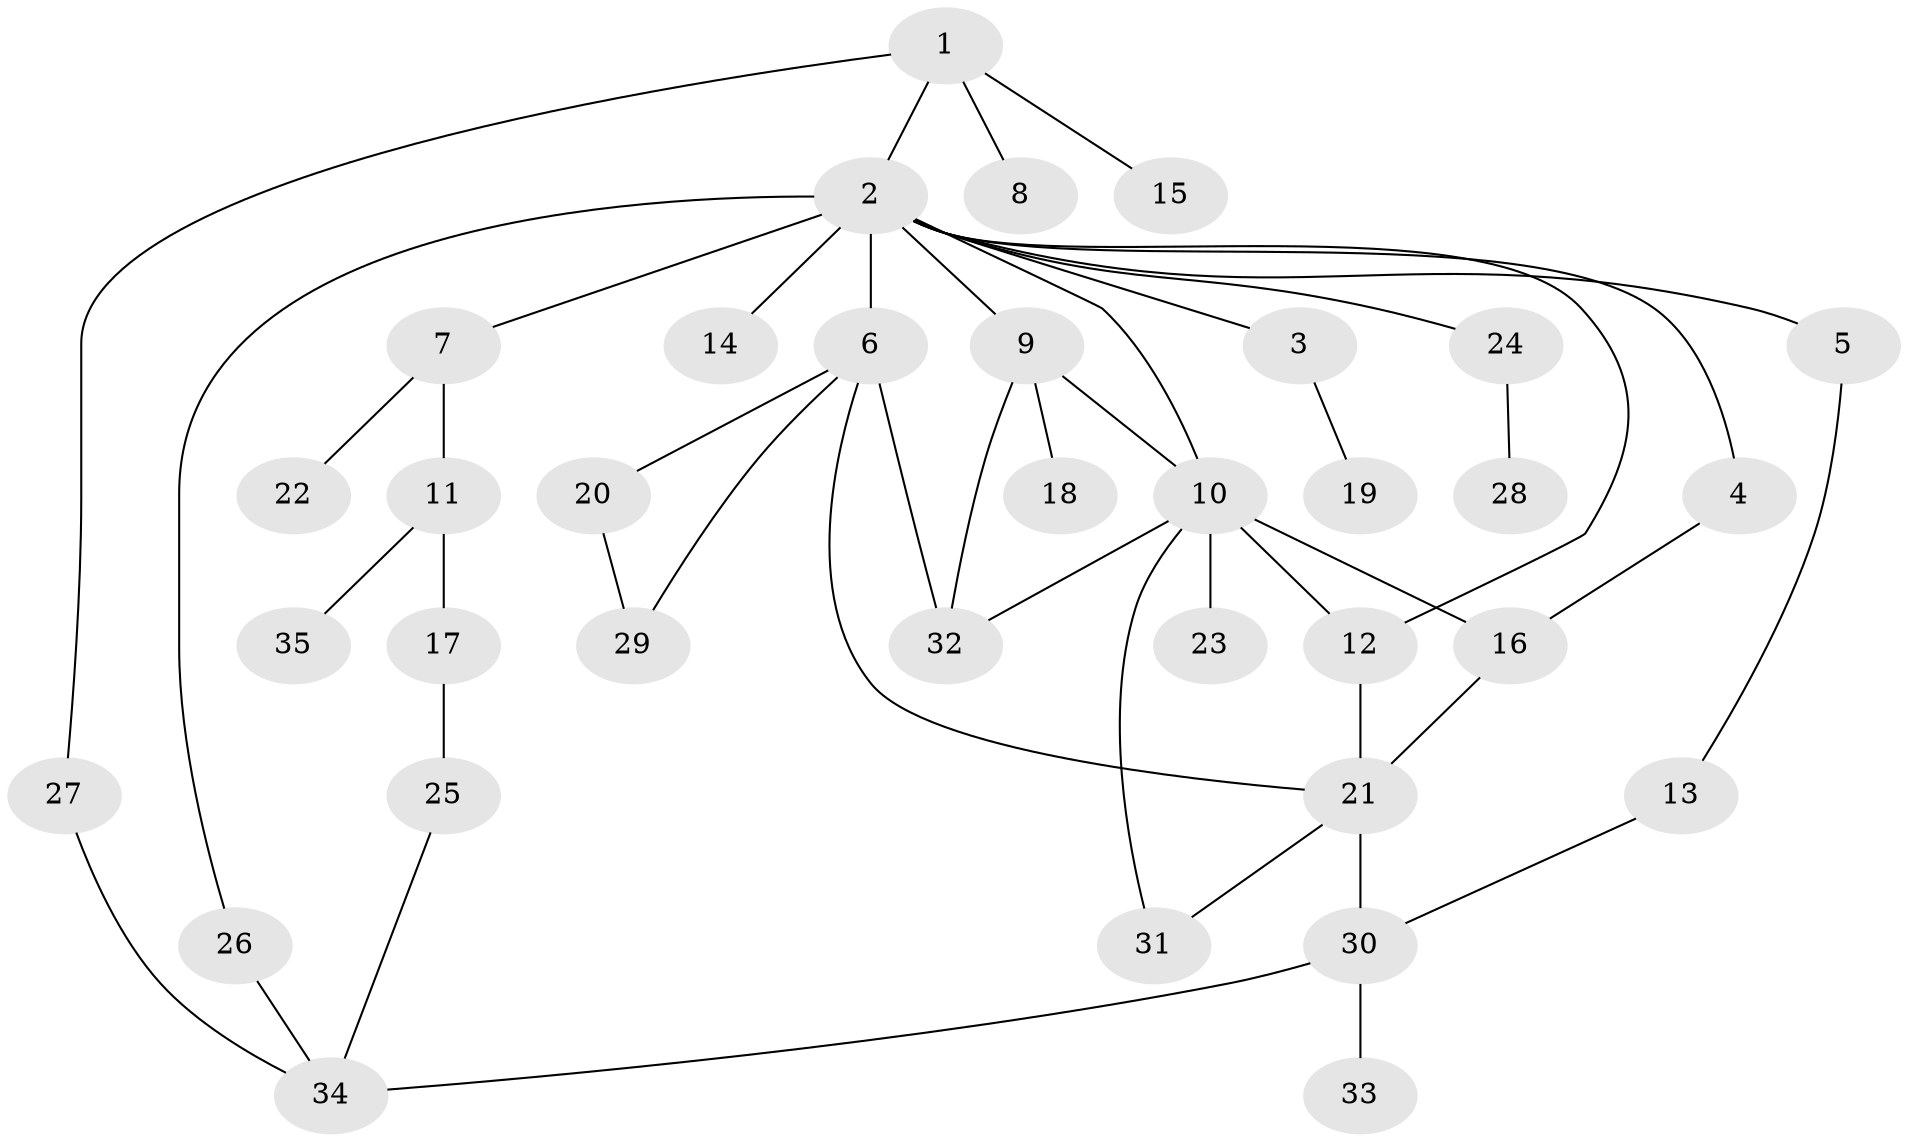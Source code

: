// original degree distribution, {6: 0.018018018018018018, 22: 0.009009009009009009, 3: 0.10810810810810811, 4: 0.036036036036036036, 2: 0.1981981981981982, 7: 0.018018018018018018, 1: 0.5495495495495496, 14: 0.009009009009009009, 5: 0.04504504504504504, 8: 0.009009009009009009}
// Generated by graph-tools (version 1.1) at 2025/50/03/04/25 22:50:42]
// undirected, 35 vertices, 47 edges
graph export_dot {
  node [color=gray90,style=filled];
  1;
  2;
  3;
  4;
  5;
  6;
  7;
  8;
  9;
  10;
  11;
  12;
  13;
  14;
  15;
  16;
  17;
  18;
  19;
  20;
  21;
  22;
  23;
  24;
  25;
  26;
  27;
  28;
  29;
  30;
  31;
  32;
  33;
  34;
  35;
  1 -- 2 [weight=1.0];
  1 -- 8 [weight=1.0];
  1 -- 15 [weight=1.0];
  1 -- 27 [weight=1.0];
  2 -- 3 [weight=1.0];
  2 -- 4 [weight=1.0];
  2 -- 5 [weight=1.0];
  2 -- 6 [weight=9.0];
  2 -- 7 [weight=1.0];
  2 -- 9 [weight=1.0];
  2 -- 10 [weight=1.0];
  2 -- 12 [weight=1.0];
  2 -- 14 [weight=1.0];
  2 -- 24 [weight=1.0];
  2 -- 26 [weight=1.0];
  3 -- 19 [weight=1.0];
  4 -- 16 [weight=1.0];
  5 -- 13 [weight=1.0];
  6 -- 20 [weight=1.0];
  6 -- 21 [weight=1.0];
  6 -- 29 [weight=1.0];
  6 -- 32 [weight=1.0];
  7 -- 11 [weight=1.0];
  7 -- 22 [weight=1.0];
  9 -- 10 [weight=1.0];
  9 -- 18 [weight=1.0];
  9 -- 32 [weight=1.0];
  10 -- 12 [weight=1.0];
  10 -- 16 [weight=1.0];
  10 -- 23 [weight=5.0];
  10 -- 31 [weight=1.0];
  10 -- 32 [weight=1.0];
  11 -- 17 [weight=1.0];
  11 -- 35 [weight=1.0];
  12 -- 21 [weight=1.0];
  13 -- 30 [weight=1.0];
  16 -- 21 [weight=2.0];
  17 -- 25 [weight=3.0];
  20 -- 29 [weight=1.0];
  21 -- 30 [weight=1.0];
  21 -- 31 [weight=1.0];
  24 -- 28 [weight=1.0];
  25 -- 34 [weight=1.0];
  26 -- 34 [weight=1.0];
  27 -- 34 [weight=1.0];
  30 -- 33 [weight=1.0];
  30 -- 34 [weight=1.0];
}
